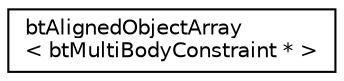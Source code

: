 digraph "Graphical Class Hierarchy"
{
  edge [fontname="Helvetica",fontsize="10",labelfontname="Helvetica",labelfontsize="10"];
  node [fontname="Helvetica",fontsize="10",shape=record];
  rankdir="LR";
  Node1 [label="btAlignedObjectArray\l\< btMultiBodyConstraint * \>",height=0.2,width=0.4,color="black", fillcolor="white", style="filled",URL="$classbt_aligned_object_array.html"];
}
